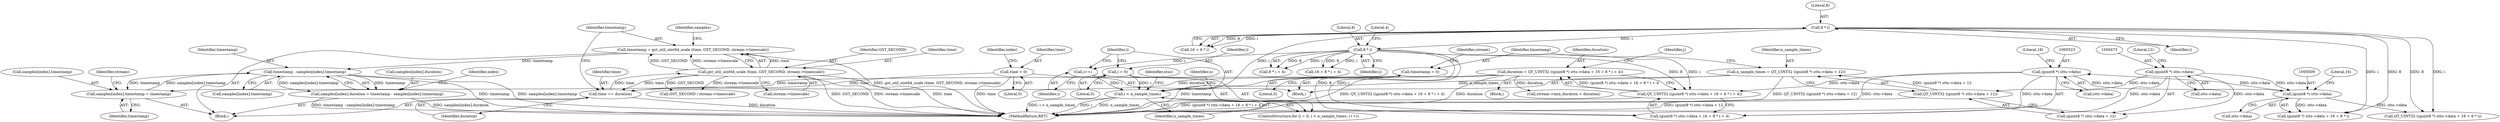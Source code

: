 digraph "0_gstreamer_bdc20b9baf13564d9a061343416395f8f9a92b53@array" {
"1000579" [label="(Call,timestamp - samples[index].timestamp)"];
"1000565" [label="(Call,timestamp = gst_util_uint64_scale (time, GST_SECOND, stream->timescale))"];
"1000567" [label="(Call,gst_util_uint64_scale (time, GST_SECOND, stream->timescale))"];
"1000562" [label="(Call,time += duration)"];
"1000518" [label="(Call,duration = QT_UINT32 ((guint8 *) stts->data + 16 + 8 * i + 4))"];
"1000520" [label="(Call,QT_UINT32 ((guint8 *) stts->data + 16 + 8 * i + 4))"];
"1000522" [label="(Call,(guint8 *) stts->data)"];
"1000508" [label="(Call,(guint8 *) stts->data)"];
"1000472" [label="(Call,(guint8 *) stts->data)"];
"1000530" [label="(Call,8 * i)"];
"1000515" [label="(Call,8 * i)"];
"1000496" [label="(Call,i < n_sample_times)"];
"1000493" [label="(Call,i = 0)"];
"1000499" [label="(Call,i++)"];
"1000468" [label="(Call,n_sample_times = QT_UINT32 ((guint8 *) stts->data + 12))"];
"1000470" [label="(Call,QT_UINT32 ((guint8 *) stts->data + 12))"];
"1000486" [label="(Call,time = 0)"];
"1000544" [label="(Call,samples[index].timestamp = timestamp)"];
"1000579" [label="(Call,timestamp - samples[index].timestamp)"];
"1000478" [label="(Call,timestamp = 0)"];
"1000573" [label="(Call,samples[index].duration = timestamp - samples[index].timestamp)"];
"1000497" [label="(Identifier,i)"];
"1000486" [label="(Call,time = 0)"];
"1000507" [label="(Call,(guint8 *) stts->data + 16 + 8 * i)"];
"1000543" [label="(Block,)"];
"1000563" [label="(Identifier,time)"];
"1000518" [label="(Call,duration = QT_UINT32 ((guint8 *) stts->data + 16 + 8 * i + 4))"];
"1000589" [label="(Identifier,stss)"];
"1000520" [label="(Call,QT_UINT32 ((guint8 *) stts->data + 16 + 8 * i + 4))"];
"1000470" [label="(Call,QT_UINT32 ((guint8 *) stts->data + 12))"];
"1000501" [label="(Block,)"];
"1001025" [label="(Call,GST_SECOND / stream->timescale)"];
"1000492" [label="(ControlStructure,for (i = 0; i < n_sample_times; i++))"];
"1000494" [label="(Identifier,i)"];
"1000478" [label="(Call,timestamp = 0)"];
"1000528" [label="(Literal,16)"];
"1000532" [label="(Identifier,i)"];
"1000524" [label="(Call,stts->data)"];
"1000554" [label="(Identifier,stream)"];
"1000562" [label="(Call,time += duration)"];
"1000496" [label="(Call,i < n_sample_times)"];
"1000498" [label="(Identifier,n_sample_times)"];
"1000232" [label="(Block,)"];
"1000490" [label="(Identifier,index)"];
"1000499" [label="(Call,i++)"];
"1000500" [label="(Identifier,i)"];
"1000565" [label="(Call,timestamp = gst_util_uint64_scale (time, GST_SECOND, stream->timescale))"];
"1000517" [label="(Identifier,i)"];
"1001044" [label="(MethodReturn,RET)"];
"1000506" [label="(Call,QT_UINT32 ((guint8 *) stts->data + 16 + 8 * i))"];
"1000515" [label="(Call,8 * i)"];
"1000529" [label="(Call,8 * i + 4)"];
"1000536" [label="(Identifier,j)"];
"1000516" [label="(Literal,8)"];
"1000480" [label="(Literal,0)"];
"1000514" [label="(Literal,16)"];
"1000574" [label="(Call,samples[index].duration)"];
"1000545" [label="(Call,samples[index].timestamp)"];
"1000550" [label="(Identifier,timestamp)"];
"1000472" [label="(Call,(guint8 *) stts->data)"];
"1000527" [label="(Call,16 + 8 * i + 4)"];
"1000468" [label="(Call,n_sample_times = QT_UINT32 ((guint8 *) stts->data + 12))"];
"1000564" [label="(Identifier,duration)"];
"1000471" [label="(Call,(guint8 *) stts->data + 12)"];
"1000569" [label="(Identifier,GST_SECOND)"];
"1000576" [label="(Identifier,samples)"];
"1000530" [label="(Call,8 * i)"];
"1000567" [label="(Call,gst_util_uint64_scale (time, GST_SECOND, stream->timescale))"];
"1000510" [label="(Call,stts->data)"];
"1000519" [label="(Identifier,duration)"];
"1000477" [label="(Literal,12)"];
"1000483" [label="(Identifier,stream)"];
"1000522" [label="(Call,(guint8 *) stts->data)"];
"1000531" [label="(Literal,8)"];
"1000533" [label="(Literal,4)"];
"1000469" [label="(Identifier,n_sample_times)"];
"1000587" [label="(Identifier,index)"];
"1000568" [label="(Identifier,time)"];
"1000487" [label="(Identifier,time)"];
"1000544" [label="(Call,samples[index].timestamp = timestamp)"];
"1000573" [label="(Call,samples[index].duration = timestamp - samples[index].timestamp)"];
"1000581" [label="(Call,samples[index].timestamp)"];
"1000557" [label="(Call,stream->min_duration = duration)"];
"1000488" [label="(Literal,0)"];
"1000566" [label="(Identifier,timestamp)"];
"1000508" [label="(Call,(guint8 *) stts->data)"];
"1000505" [label="(Identifier,n)"];
"1000479" [label="(Identifier,timestamp)"];
"1000495" [label="(Literal,0)"];
"1000513" [label="(Call,16 + 8 * i)"];
"1000521" [label="(Call,(guint8 *) stts->data + 16 + 8 * i + 4)"];
"1000580" [label="(Identifier,timestamp)"];
"1000493" [label="(Call,i = 0)"];
"1000474" [label="(Call,stts->data)"];
"1000579" [label="(Call,timestamp - samples[index].timestamp)"];
"1000570" [label="(Call,stream->timescale)"];
"1000579" -> "1000573"  [label="AST: "];
"1000579" -> "1000581"  [label="CFG: "];
"1000580" -> "1000579"  [label="AST: "];
"1000581" -> "1000579"  [label="AST: "];
"1000573" -> "1000579"  [label="CFG: "];
"1000579" -> "1001044"  [label="DDG: timestamp"];
"1000579" -> "1001044"  [label="DDG: samples[index].timestamp"];
"1000579" -> "1000544"  [label="DDG: timestamp"];
"1000579" -> "1000573"  [label="DDG: timestamp"];
"1000579" -> "1000573"  [label="DDG: samples[index].timestamp"];
"1000565" -> "1000579"  [label="DDG: timestamp"];
"1000544" -> "1000579"  [label="DDG: samples[index].timestamp"];
"1000565" -> "1000543"  [label="AST: "];
"1000565" -> "1000567"  [label="CFG: "];
"1000566" -> "1000565"  [label="AST: "];
"1000567" -> "1000565"  [label="AST: "];
"1000576" -> "1000565"  [label="CFG: "];
"1000565" -> "1001044"  [label="DDG: gst_util_uint64_scale (time, GST_SECOND, stream->timescale)"];
"1000567" -> "1000565"  [label="DDG: time"];
"1000567" -> "1000565"  [label="DDG: GST_SECOND"];
"1000567" -> "1000565"  [label="DDG: stream->timescale"];
"1000567" -> "1000570"  [label="CFG: "];
"1000568" -> "1000567"  [label="AST: "];
"1000569" -> "1000567"  [label="AST: "];
"1000570" -> "1000567"  [label="AST: "];
"1000567" -> "1001044"  [label="DDG: time"];
"1000567" -> "1001044"  [label="DDG: GST_SECOND"];
"1000567" -> "1001044"  [label="DDG: stream->timescale"];
"1000567" -> "1000562"  [label="DDG: time"];
"1000562" -> "1000567"  [label="DDG: time"];
"1000567" -> "1001025"  [label="DDG: GST_SECOND"];
"1000567" -> "1001025"  [label="DDG: stream->timescale"];
"1000562" -> "1000543"  [label="AST: "];
"1000562" -> "1000564"  [label="CFG: "];
"1000563" -> "1000562"  [label="AST: "];
"1000564" -> "1000562"  [label="AST: "];
"1000566" -> "1000562"  [label="CFG: "];
"1000562" -> "1001044"  [label="DDG: duration"];
"1000518" -> "1000562"  [label="DDG: duration"];
"1000486" -> "1000562"  [label="DDG: time"];
"1000518" -> "1000501"  [label="AST: "];
"1000518" -> "1000520"  [label="CFG: "];
"1000519" -> "1000518"  [label="AST: "];
"1000520" -> "1000518"  [label="AST: "];
"1000536" -> "1000518"  [label="CFG: "];
"1000518" -> "1001044"  [label="DDG: QT_UINT32 ((guint8 *) stts->data + 16 + 8 * i + 4)"];
"1000518" -> "1001044"  [label="DDG: duration"];
"1000520" -> "1000518"  [label="DDG: (guint8 *) stts->data + 16 + 8 * i + 4"];
"1000518" -> "1000557"  [label="DDG: duration"];
"1000520" -> "1000521"  [label="CFG: "];
"1000521" -> "1000520"  [label="AST: "];
"1000520" -> "1001044"  [label="DDG: (guint8 *) stts->data + 16 + 8 * i + 4"];
"1000522" -> "1000520"  [label="DDG: stts->data"];
"1000530" -> "1000520"  [label="DDG: 8"];
"1000530" -> "1000520"  [label="DDG: i"];
"1000522" -> "1000521"  [label="AST: "];
"1000522" -> "1000524"  [label="CFG: "];
"1000523" -> "1000522"  [label="AST: "];
"1000524" -> "1000522"  [label="AST: "];
"1000528" -> "1000522"  [label="CFG: "];
"1000522" -> "1001044"  [label="DDG: stts->data"];
"1000522" -> "1000508"  [label="DDG: stts->data"];
"1000522" -> "1000521"  [label="DDG: stts->data"];
"1000508" -> "1000522"  [label="DDG: stts->data"];
"1000508" -> "1000507"  [label="AST: "];
"1000508" -> "1000510"  [label="CFG: "];
"1000509" -> "1000508"  [label="AST: "];
"1000510" -> "1000508"  [label="AST: "];
"1000514" -> "1000508"  [label="CFG: "];
"1000508" -> "1000506"  [label="DDG: stts->data"];
"1000508" -> "1000507"  [label="DDG: stts->data"];
"1000472" -> "1000508"  [label="DDG: stts->data"];
"1000472" -> "1000471"  [label="AST: "];
"1000472" -> "1000474"  [label="CFG: "];
"1000473" -> "1000472"  [label="AST: "];
"1000474" -> "1000472"  [label="AST: "];
"1000477" -> "1000472"  [label="CFG: "];
"1000472" -> "1001044"  [label="DDG: stts->data"];
"1000472" -> "1000470"  [label="DDG: stts->data"];
"1000472" -> "1000471"  [label="DDG: stts->data"];
"1000530" -> "1000529"  [label="AST: "];
"1000530" -> "1000532"  [label="CFG: "];
"1000531" -> "1000530"  [label="AST: "];
"1000532" -> "1000530"  [label="AST: "];
"1000533" -> "1000530"  [label="CFG: "];
"1000530" -> "1000499"  [label="DDG: i"];
"1000530" -> "1000521"  [label="DDG: 8"];
"1000530" -> "1000521"  [label="DDG: i"];
"1000530" -> "1000527"  [label="DDG: 8"];
"1000530" -> "1000527"  [label="DDG: i"];
"1000530" -> "1000529"  [label="DDG: 8"];
"1000530" -> "1000529"  [label="DDG: i"];
"1000515" -> "1000530"  [label="DDG: i"];
"1000515" -> "1000513"  [label="AST: "];
"1000515" -> "1000517"  [label="CFG: "];
"1000516" -> "1000515"  [label="AST: "];
"1000517" -> "1000515"  [label="AST: "];
"1000513" -> "1000515"  [label="CFG: "];
"1000515" -> "1000506"  [label="DDG: 8"];
"1000515" -> "1000506"  [label="DDG: i"];
"1000515" -> "1000507"  [label="DDG: 8"];
"1000515" -> "1000507"  [label="DDG: i"];
"1000515" -> "1000513"  [label="DDG: 8"];
"1000515" -> "1000513"  [label="DDG: i"];
"1000496" -> "1000515"  [label="DDG: i"];
"1000496" -> "1000492"  [label="AST: "];
"1000496" -> "1000498"  [label="CFG: "];
"1000497" -> "1000496"  [label="AST: "];
"1000498" -> "1000496"  [label="AST: "];
"1000505" -> "1000496"  [label="CFG: "];
"1000589" -> "1000496"  [label="CFG: "];
"1000496" -> "1001044"  [label="DDG: n_sample_times"];
"1000496" -> "1001044"  [label="DDG: i < n_sample_times"];
"1000496" -> "1001044"  [label="DDG: i"];
"1000493" -> "1000496"  [label="DDG: i"];
"1000499" -> "1000496"  [label="DDG: i"];
"1000468" -> "1000496"  [label="DDG: n_sample_times"];
"1000493" -> "1000492"  [label="AST: "];
"1000493" -> "1000495"  [label="CFG: "];
"1000494" -> "1000493"  [label="AST: "];
"1000495" -> "1000493"  [label="AST: "];
"1000497" -> "1000493"  [label="CFG: "];
"1000499" -> "1000492"  [label="AST: "];
"1000499" -> "1000500"  [label="CFG: "];
"1000500" -> "1000499"  [label="AST: "];
"1000497" -> "1000499"  [label="CFG: "];
"1000468" -> "1000232"  [label="AST: "];
"1000468" -> "1000470"  [label="CFG: "];
"1000469" -> "1000468"  [label="AST: "];
"1000470" -> "1000468"  [label="AST: "];
"1000479" -> "1000468"  [label="CFG: "];
"1000468" -> "1001044"  [label="DDG: QT_UINT32 ((guint8 *) stts->data + 12)"];
"1000470" -> "1000468"  [label="DDG: (guint8 *) stts->data + 12"];
"1000470" -> "1000471"  [label="CFG: "];
"1000471" -> "1000470"  [label="AST: "];
"1000470" -> "1001044"  [label="DDG: (guint8 *) stts->data + 12"];
"1000486" -> "1000232"  [label="AST: "];
"1000486" -> "1000488"  [label="CFG: "];
"1000487" -> "1000486"  [label="AST: "];
"1000488" -> "1000486"  [label="AST: "];
"1000490" -> "1000486"  [label="CFG: "];
"1000486" -> "1001044"  [label="DDG: time"];
"1000544" -> "1000543"  [label="AST: "];
"1000544" -> "1000550"  [label="CFG: "];
"1000545" -> "1000544"  [label="AST: "];
"1000550" -> "1000544"  [label="AST: "];
"1000554" -> "1000544"  [label="CFG: "];
"1000478" -> "1000544"  [label="DDG: timestamp"];
"1000478" -> "1000232"  [label="AST: "];
"1000478" -> "1000480"  [label="CFG: "];
"1000479" -> "1000478"  [label="AST: "];
"1000480" -> "1000478"  [label="AST: "];
"1000483" -> "1000478"  [label="CFG: "];
"1000478" -> "1001044"  [label="DDG: timestamp"];
"1000573" -> "1000543"  [label="AST: "];
"1000574" -> "1000573"  [label="AST: "];
"1000587" -> "1000573"  [label="CFG: "];
"1000573" -> "1001044"  [label="DDG: timestamp - samples[index].timestamp"];
"1000573" -> "1001044"  [label="DDG: samples[index].duration"];
}
